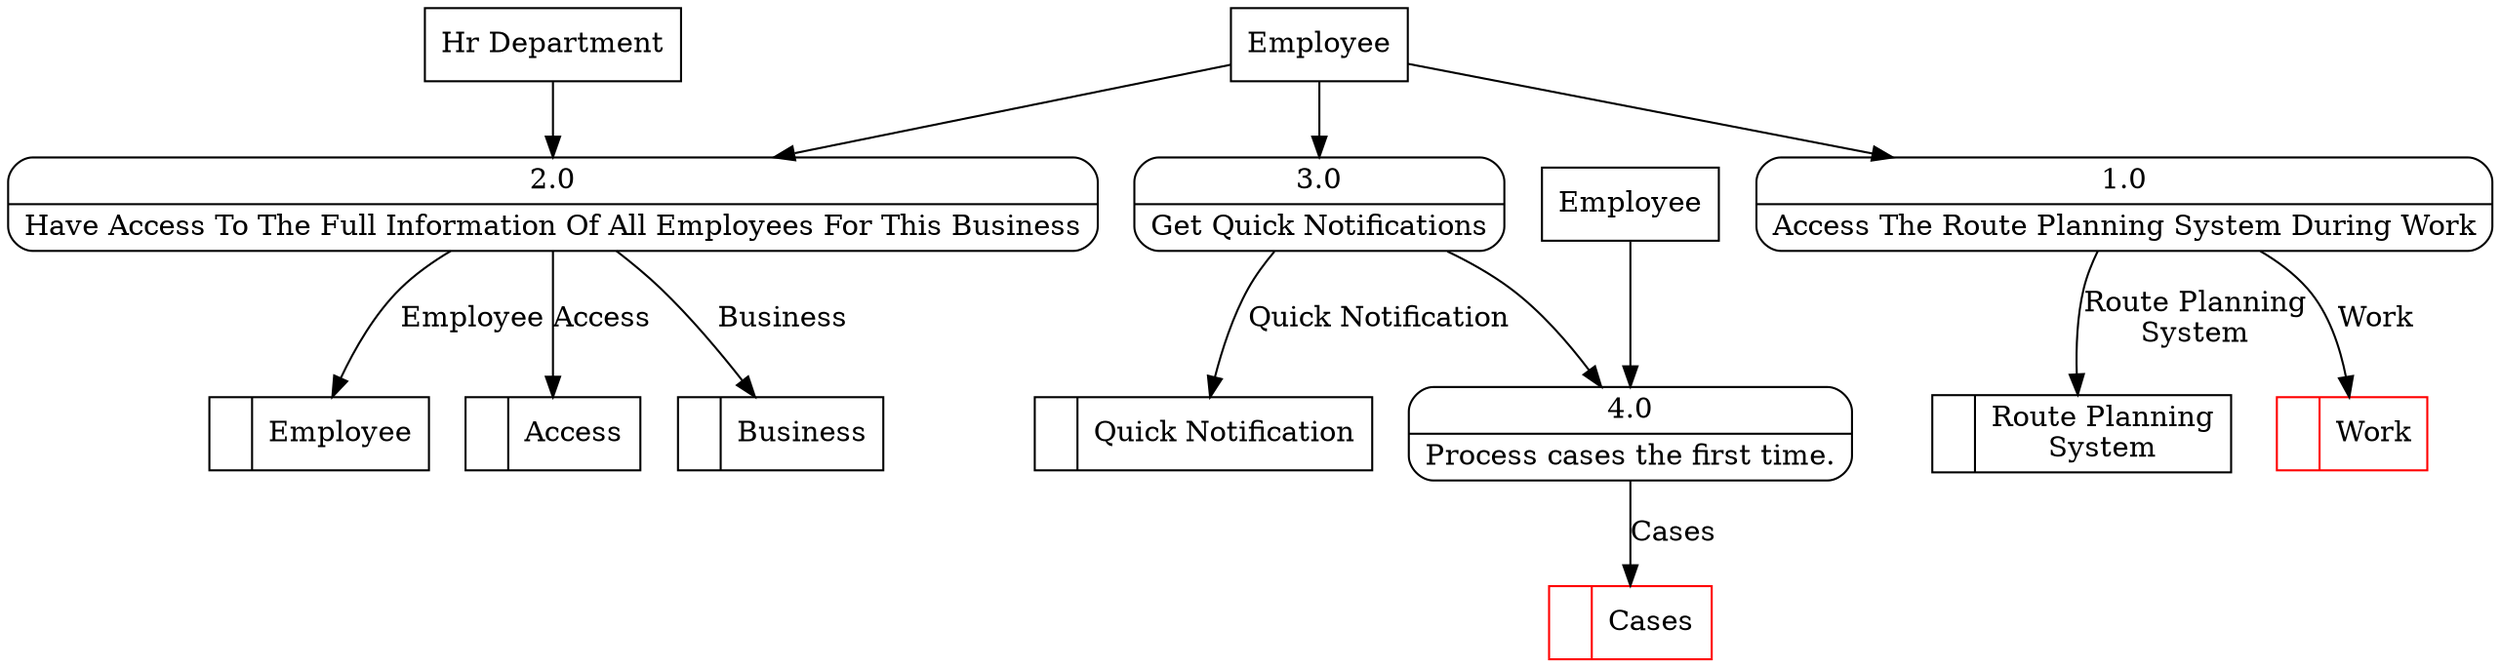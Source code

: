digraph dfd2{ 
node[shape=record]
200 [label="<f0>  |<f1> Route Planning\nSystem " ];
201 [label="<f0>  |<f1> Work " color=red];
202 [label="<f0>  |<f1> Access " ];
203 [label="<f0>  |<f1> Business " ];
204 [label="<f0>  |<f1> Employee " ];
205 [label="<f0>  |<f1> Quick Notification " ];
206 [label="Employee" shape=box];
207 [label="Hr Department" shape=box];
208 [label="{<f0> 1.0|<f1> Access The Route Planning System During Work }" shape=Mrecord];
209 [label="{<f0> 2.0|<f1> Have Access To The Full Information Of All Employees For This Business }" shape=Mrecord];
210 [label="{<f0> 3.0|<f1> Get Quick Notifications }" shape=Mrecord];
4 [label="{<f0> 4.0|<f1> Process cases the first time. }" shape=Mrecord];
210 -> 4
1001 [label="Employee" shape=box];
1001 -> 4
1003 [label="<f0>  |<f1> Cases " color=red];
4 -> 1003 [label="Cases"]
206 -> 208
206 -> 209
206 -> 210
207 -> 209
208 -> 200 [label="Route Planning\nSystem"]
208 -> 201 [label="Work"]
209 -> 202 [label="Access"]
209 -> 204 [label="Employee"]
209 -> 203 [label="Business"]
210 -> 205 [label="Quick Notification"]
}